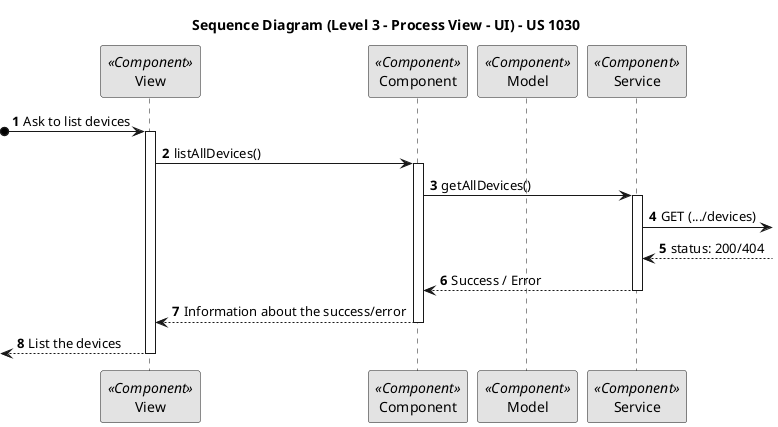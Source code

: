 @startuml
skinparam monochrome true
skinparam packageStyle rectangle
skinparam shadowing false

title Sequence Diagram (Level 3 - Process View - UI) - US 1030
autonumber

participant "View" as View <<Component>>
participant "Component" as Component <<Component>>
participant "Model" as Model <<Component>>
participant "Service" as Service <<Component>>

?o-> View : Ask to list devices
activate View
    View -> Component : listAllDevices()
    activate Component
        Component -> Service : getAllDevices()
        activate Service
            Service -> : GET (.../devices)
            Service <--: status: 200/404
            Service --> Component : Success / Error
        deactivate Service

        Component --> View : Information about the success/error
    deactivate Component
<-- View : List the devices
deactivate View

@enduml
